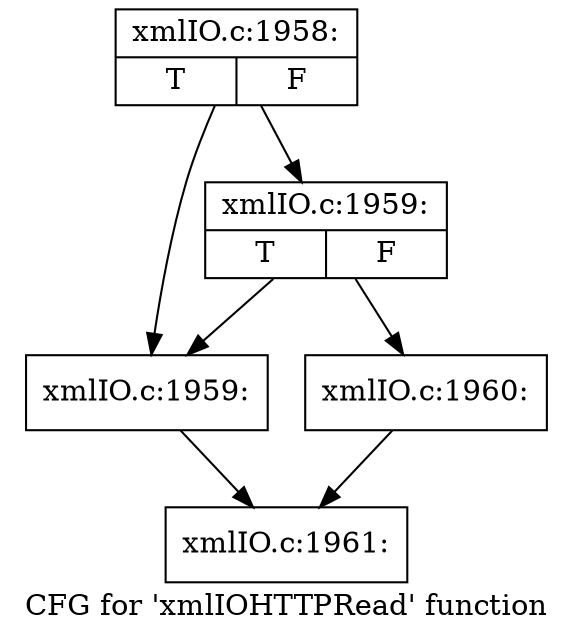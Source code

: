 digraph "CFG for 'xmlIOHTTPRead' function" {
	label="CFG for 'xmlIOHTTPRead' function";

	Node0x4fa1bd0 [shape=record,label="{xmlIO.c:1958:|{<s0>T|<s1>F}}"];
	Node0x4fa1bd0 -> Node0x4fa1b20;
	Node0x4fa1bd0 -> Node0x5178ad0;
	Node0x5178ad0 [shape=record,label="{xmlIO.c:1959:|{<s0>T|<s1>F}}"];
	Node0x5178ad0 -> Node0x4fa1b20;
	Node0x5178ad0 -> Node0x5250dd0;
	Node0x4fa1b20 [shape=record,label="{xmlIO.c:1959:}"];
	Node0x4fa1b20 -> Node0x4fa1cc0;
	Node0x5250dd0 [shape=record,label="{xmlIO.c:1960:}"];
	Node0x5250dd0 -> Node0x4fa1cc0;
	Node0x4fa1cc0 [shape=record,label="{xmlIO.c:1961:}"];
}
